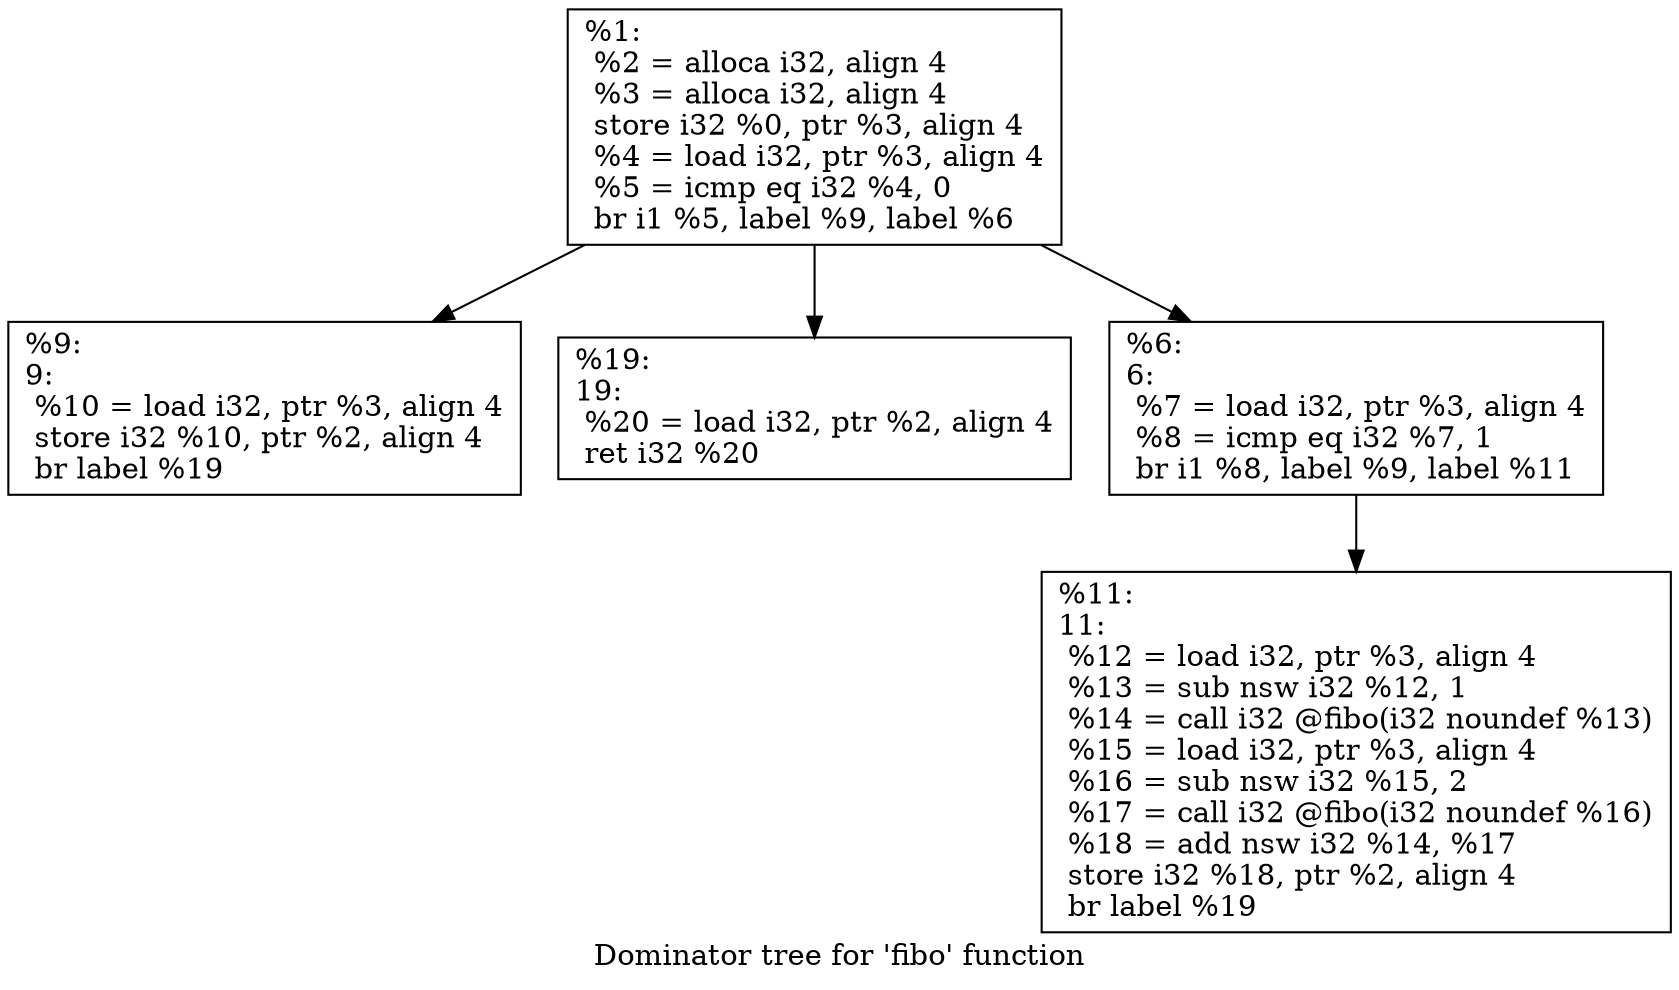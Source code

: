 digraph "Dominator tree for 'fibo' function" {
	label="Dominator tree for 'fibo' function";

	Node0x565493268c90 [shape=record,label="{%1:\l  %2 = alloca i32, align 4\l  %3 = alloca i32, align 4\l  store i32 %0, ptr %3, align 4\l  %4 = load i32, ptr %3, align 4\l  %5 = icmp eq i32 %4, 0\l  br i1 %5, label %9, label %6\l}"];
	Node0x565493268c90 -> Node0x565493268cf0;
	Node0x565493268c90 -> Node0x56549328e810;
	Node0x565493268c90 -> Node0x56549328e870;
	Node0x565493268cf0 [shape=record,label="{%9:\l9:                                                \l  %10 = load i32, ptr %3, align 4\l  store i32 %10, ptr %2, align 4\l  br label %19\l}"];
	Node0x56549328e810 [shape=record,label="{%19:\l19:                                               \l  %20 = load i32, ptr %2, align 4\l  ret i32 %20\l}"];
	Node0x56549328e870 [shape=record,label="{%6:\l6:                                                \l  %7 = load i32, ptr %3, align 4\l  %8 = icmp eq i32 %7, 1\l  br i1 %8, label %9, label %11\l}"];
	Node0x56549328e870 -> Node0x56549328e8d0;
	Node0x56549328e8d0 [shape=record,label="{%11:\l11:                                               \l  %12 = load i32, ptr %3, align 4\l  %13 = sub nsw i32 %12, 1\l  %14 = call i32 @fibo(i32 noundef %13)\l  %15 = load i32, ptr %3, align 4\l  %16 = sub nsw i32 %15, 2\l  %17 = call i32 @fibo(i32 noundef %16)\l  %18 = add nsw i32 %14, %17\l  store i32 %18, ptr %2, align 4\l  br label %19\l}"];
}
